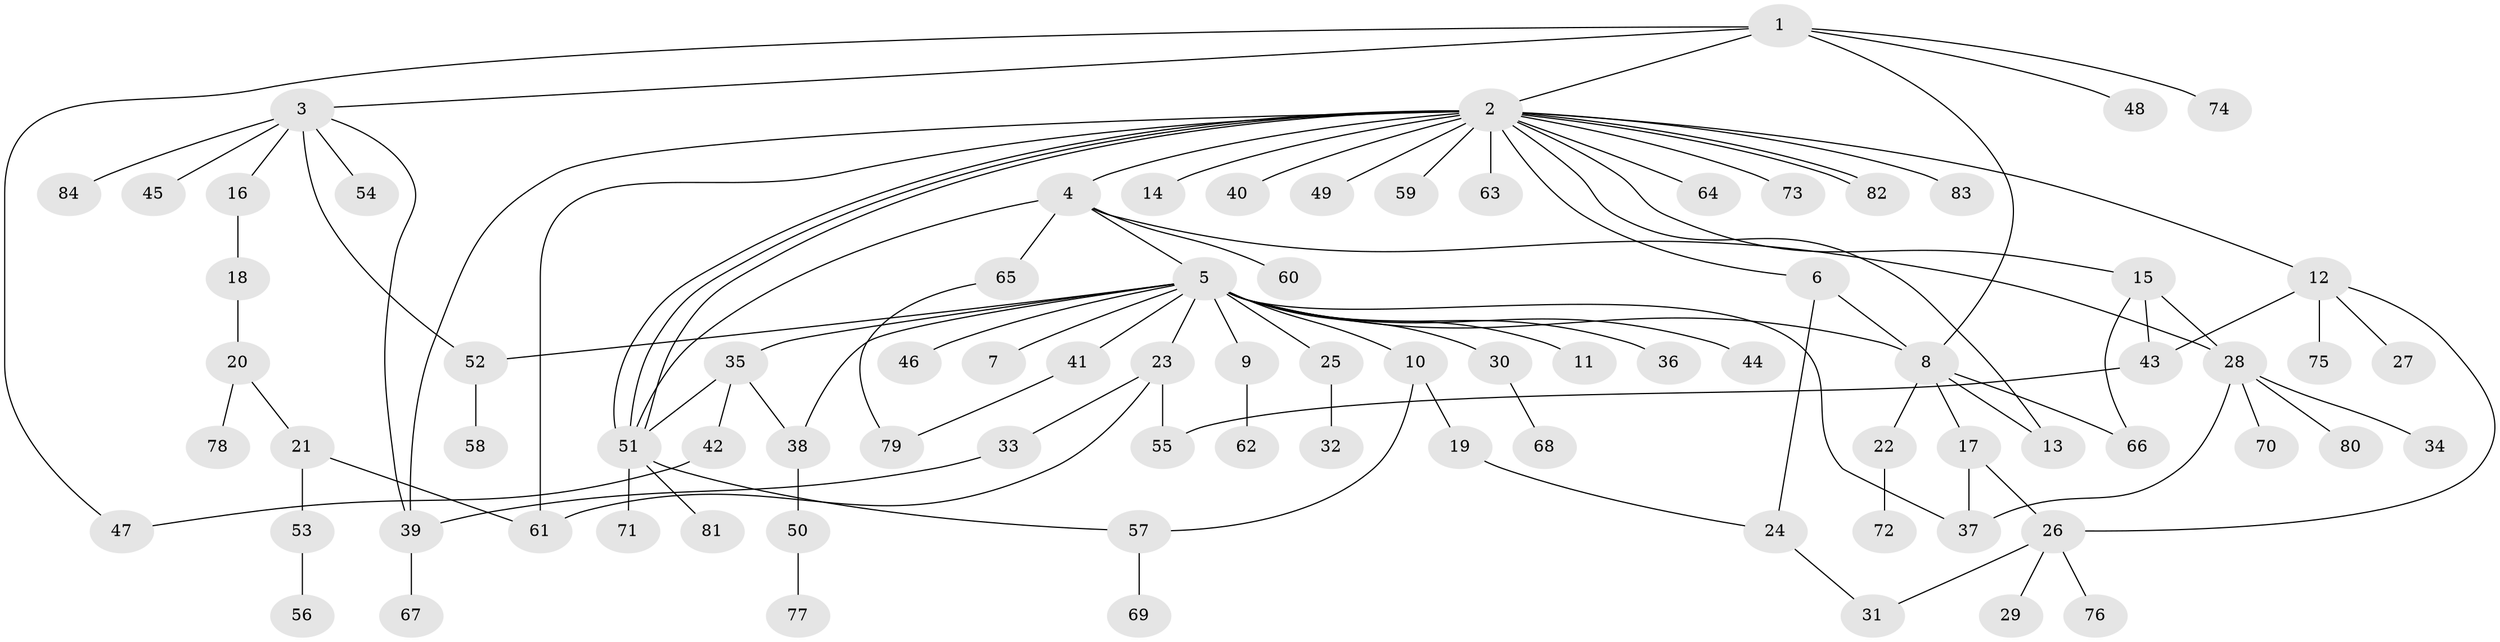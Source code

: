 // coarse degree distribution, {5: 0.05084745762711865, 20: 0.01694915254237288, 6: 0.01694915254237288, 9: 0.01694915254237288, 15: 0.01694915254237288, 4: 0.0847457627118644, 1: 0.5084745762711864, 7: 0.03389830508474576, 3: 0.05084745762711865, 2: 0.2033898305084746}
// Generated by graph-tools (version 1.1) at 2025/23/03/03/25 07:23:54]
// undirected, 84 vertices, 109 edges
graph export_dot {
graph [start="1"]
  node [color=gray90,style=filled];
  1;
  2;
  3;
  4;
  5;
  6;
  7;
  8;
  9;
  10;
  11;
  12;
  13;
  14;
  15;
  16;
  17;
  18;
  19;
  20;
  21;
  22;
  23;
  24;
  25;
  26;
  27;
  28;
  29;
  30;
  31;
  32;
  33;
  34;
  35;
  36;
  37;
  38;
  39;
  40;
  41;
  42;
  43;
  44;
  45;
  46;
  47;
  48;
  49;
  50;
  51;
  52;
  53;
  54;
  55;
  56;
  57;
  58;
  59;
  60;
  61;
  62;
  63;
  64;
  65;
  66;
  67;
  68;
  69;
  70;
  71;
  72;
  73;
  74;
  75;
  76;
  77;
  78;
  79;
  80;
  81;
  82;
  83;
  84;
  1 -- 2;
  1 -- 3;
  1 -- 8;
  1 -- 47;
  1 -- 48;
  1 -- 74;
  2 -- 4;
  2 -- 6;
  2 -- 12;
  2 -- 13;
  2 -- 14;
  2 -- 15;
  2 -- 39;
  2 -- 40;
  2 -- 49;
  2 -- 51;
  2 -- 51;
  2 -- 51;
  2 -- 59;
  2 -- 61;
  2 -- 63;
  2 -- 64;
  2 -- 73;
  2 -- 82;
  2 -- 82;
  2 -- 83;
  3 -- 16;
  3 -- 39;
  3 -- 45;
  3 -- 52;
  3 -- 54;
  3 -- 84;
  4 -- 5;
  4 -- 28;
  4 -- 51;
  4 -- 60;
  4 -- 65;
  5 -- 7;
  5 -- 8;
  5 -- 9;
  5 -- 10;
  5 -- 11;
  5 -- 23;
  5 -- 25;
  5 -- 30;
  5 -- 35;
  5 -- 36;
  5 -- 37;
  5 -- 38;
  5 -- 41;
  5 -- 44;
  5 -- 46;
  5 -- 52;
  6 -- 8;
  6 -- 24;
  8 -- 13;
  8 -- 17;
  8 -- 22;
  8 -- 66;
  9 -- 62;
  10 -- 19;
  10 -- 57;
  12 -- 26;
  12 -- 27;
  12 -- 43;
  12 -- 75;
  15 -- 28;
  15 -- 43;
  15 -- 66;
  16 -- 18;
  17 -- 26;
  17 -- 37;
  18 -- 20;
  19 -- 24;
  20 -- 21;
  20 -- 78;
  21 -- 53;
  21 -- 61;
  22 -- 72;
  23 -- 33;
  23 -- 55;
  23 -- 61;
  24 -- 31;
  25 -- 32;
  26 -- 29;
  26 -- 31;
  26 -- 76;
  28 -- 34;
  28 -- 37;
  28 -- 70;
  28 -- 80;
  30 -- 68;
  33 -- 39;
  35 -- 38;
  35 -- 42;
  35 -- 51;
  38 -- 50;
  39 -- 67;
  41 -- 79;
  42 -- 47;
  43 -- 55;
  50 -- 77;
  51 -- 57;
  51 -- 71;
  51 -- 81;
  52 -- 58;
  53 -- 56;
  57 -- 69;
  65 -- 79;
}
